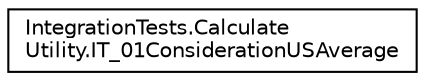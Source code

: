 digraph "Graphical Class Hierarchy"
{
 // LATEX_PDF_SIZE
  edge [fontname="Helvetica",fontsize="10",labelfontname="Helvetica",labelfontsize="10"];
  node [fontname="Helvetica",fontsize="10",shape=record];
  rankdir="LR";
  Node0 [label="IntegrationTests.Calculate\lUtility.IT_01ConsiderationUSAverage",height=0.2,width=0.4,color="black", fillcolor="white", style="filled",URL="$class_integration_tests_1_1_calculate_utility_1_1_i_t__01_consideration_u_s_average.html",tooltip=" "];
}
